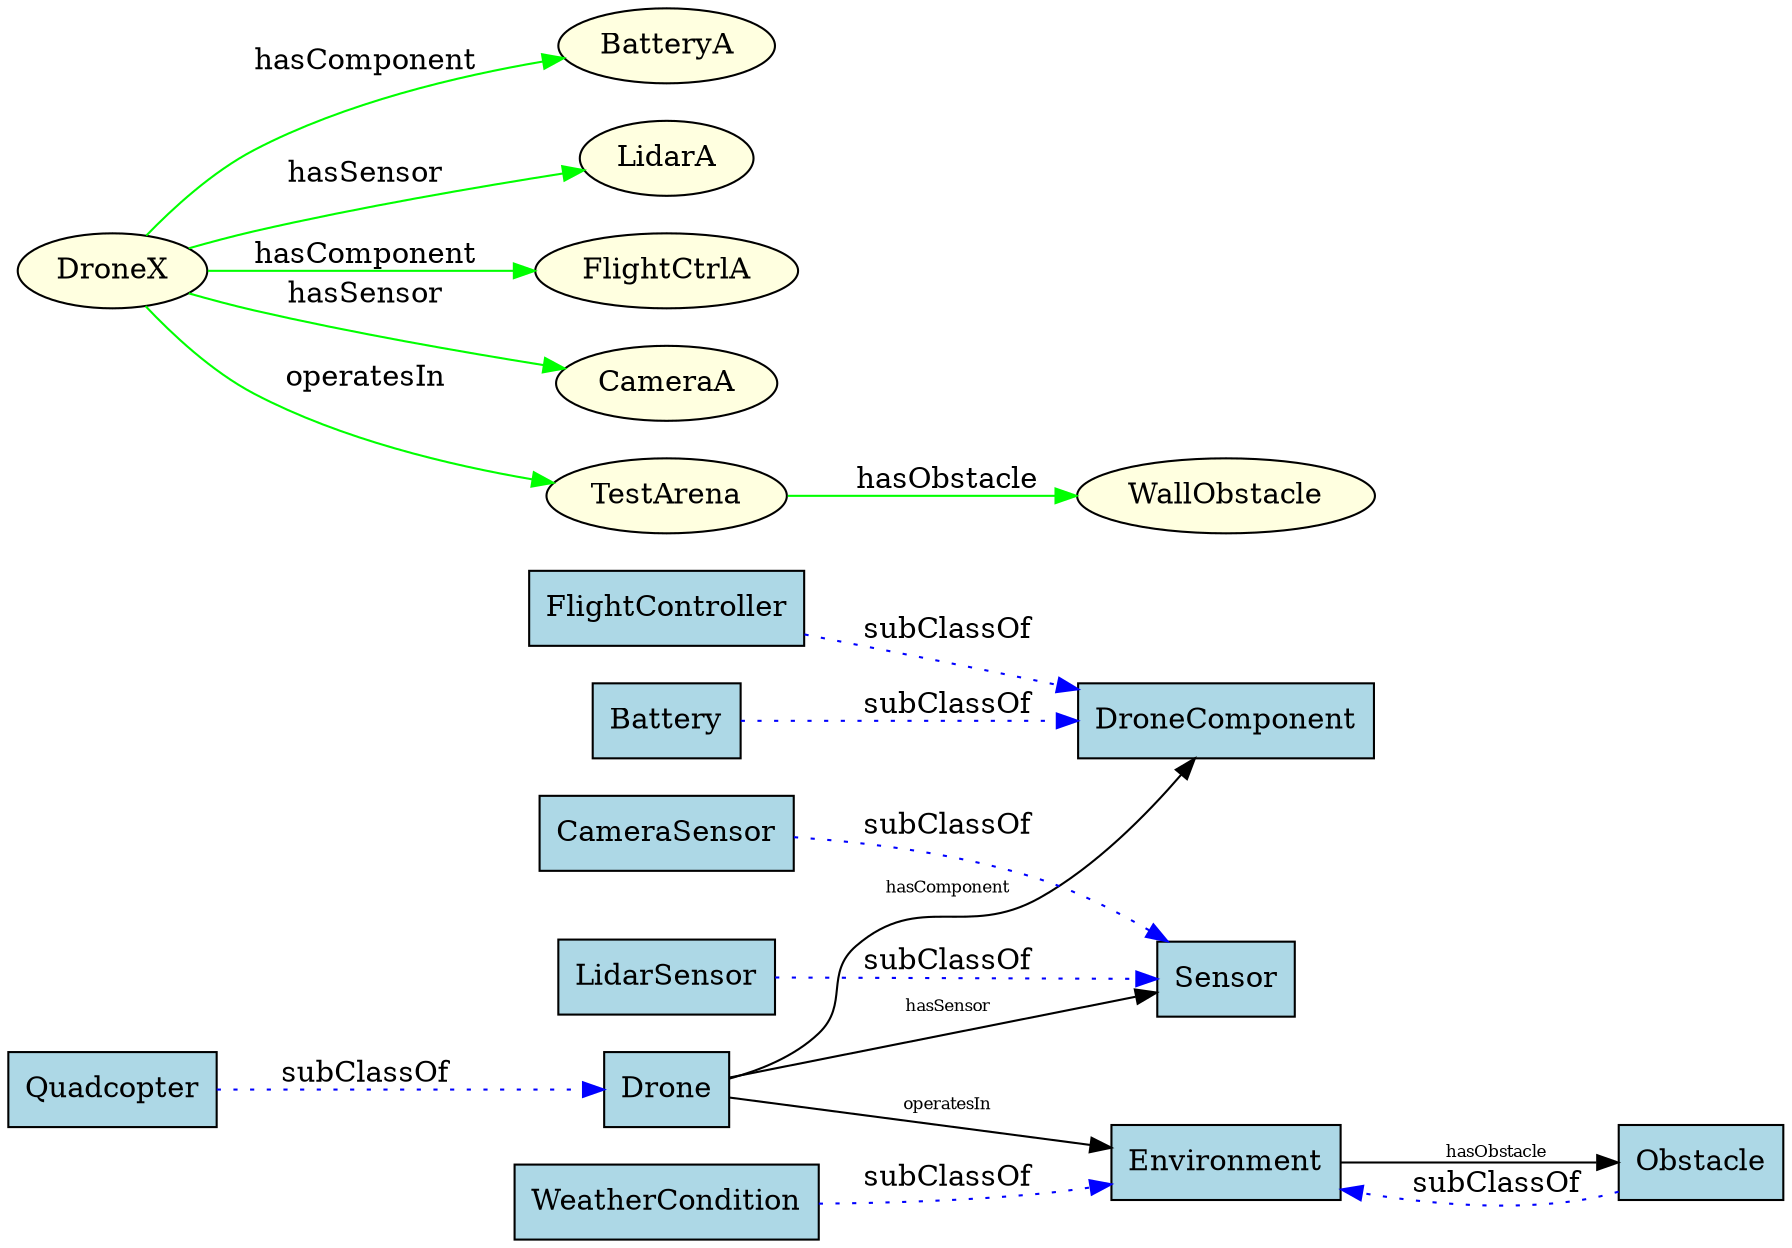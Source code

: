 digraph G {
rankdir=LR;
fontsize=10;
Battery [shape=box, style=filled, fillcolor=lightblue];
Sensor [shape=box, style=filled, fillcolor=lightblue];
WeatherCondition [shape=box, style=filled, fillcolor=lightblue];
FlightController [shape=box, style=filled, fillcolor=lightblue];
Quadcopter [shape=box, style=filled, fillcolor=lightblue];
Drone [shape=box, style=filled, fillcolor=lightblue];
Obstacle [shape=box, style=filled, fillcolor=lightblue];
CameraSensor [shape=box, style=filled, fillcolor=lightblue];
DroneComponent [shape=box, style=filled, fillcolor=lightblue];
LidarSensor [shape=box, style=filled, fillcolor=lightblue];
Environment [shape=box, style=filled, fillcolor=lightblue];
Quadcopter -> Drone [label=subClassOf, style=dotted, color=blue];
Battery -> DroneComponent [label=subClassOf, style=dotted, color=blue];
FlightController -> DroneComponent [label=subClassOf, style=dotted, color=blue];
CameraSensor -> Sensor [label=subClassOf, style=dotted, color=blue];
LidarSensor -> Sensor [label=subClassOf, style=dotted, color=blue];
Obstacle -> Environment [label=subClassOf, style=dotted, color=blue];
WeatherCondition -> Environment [label=subClassOf, style=dotted, color=blue];
Environment -> Obstacle [label=hasObstacle, fontsize=8];
Drone -> DroneComponent [label=hasComponent, fontsize=8];
Drone -> Environment [label=operatesIn, fontsize=8];
Drone -> Sensor [label=hasSensor, fontsize=8];
DroneX [shape=ellipse, style=filled, fillcolor=lightyellow];
BatteryA [shape=ellipse, style=filled, fillcolor=lightyellow];
LidarA [shape=ellipse, style=filled, fillcolor=lightyellow];
WallObstacle [shape=ellipse, style=filled, fillcolor=lightyellow];
FlightCtrlA [shape=ellipse, style=filled, fillcolor=lightyellow];
CameraA [shape=ellipse, style=filled, fillcolor=lightyellow];
TestArena [shape=ellipse, style=filled, fillcolor=lightyellow];
CameraA;
DroneX -> CameraA [label=hasSensor, color=green];
LidarA;
DroneX -> LidarA [label=hasSensor, color=green];
BatteryA;
DroneX -> BatteryA [label=hasComponent, color=green];
FlightCtrlA;
DroneX -> FlightCtrlA [label=hasComponent, color=green];
TestArena;
DroneX -> TestArena [label=operatesIn, color=green];
WallObstacle;
TestArena -> WallObstacle [label=hasObstacle, color=green];
}
